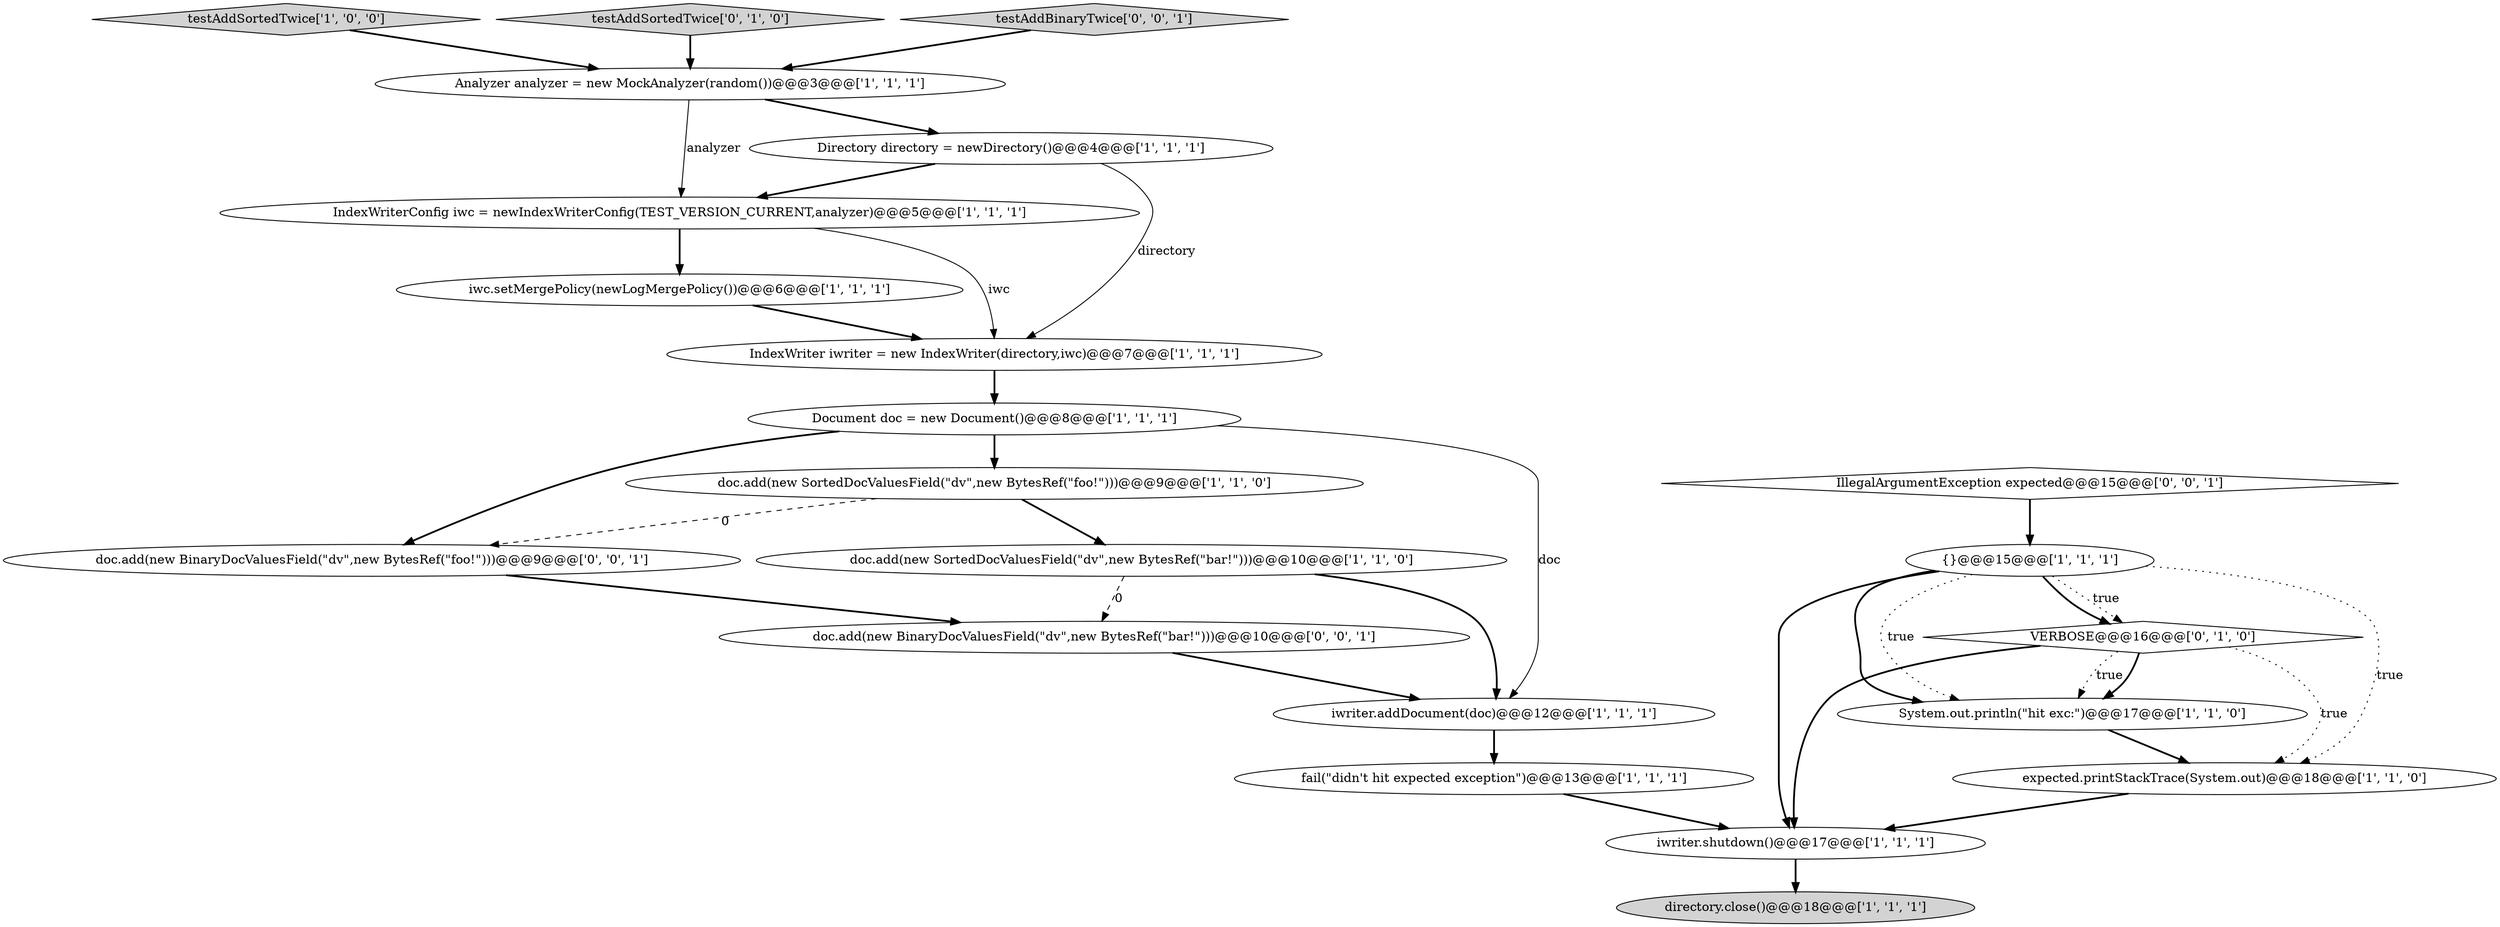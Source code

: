 digraph {
8 [style = filled, label = "doc.add(new SortedDocValuesField(\"dv\",new BytesRef(\"foo!\")))@@@9@@@['1', '1', '0']", fillcolor = white, shape = ellipse image = "AAA0AAABBB1BBB"];
3 [style = filled, label = "fail(\"didn't hit expected exception\")@@@13@@@['1', '1', '1']", fillcolor = white, shape = ellipse image = "AAA0AAABBB1BBB"];
15 [style = filled, label = "iwc.setMergePolicy(newLogMergePolicy())@@@6@@@['1', '1', '1']", fillcolor = white, shape = ellipse image = "AAA0AAABBB1BBB"];
0 [style = filled, label = "Analyzer analyzer = new MockAnalyzer(random())@@@3@@@['1', '1', '1']", fillcolor = white, shape = ellipse image = "AAA0AAABBB1BBB"];
10 [style = filled, label = "Directory directory = newDirectory()@@@4@@@['1', '1', '1']", fillcolor = white, shape = ellipse image = "AAA0AAABBB1BBB"];
13 [style = filled, label = "expected.printStackTrace(System.out)@@@18@@@['1', '1', '0']", fillcolor = white, shape = ellipse image = "AAA0AAABBB1BBB"];
1 [style = filled, label = "iwriter.addDocument(doc)@@@12@@@['1', '1', '1']", fillcolor = white, shape = ellipse image = "AAA0AAABBB1BBB"];
14 [style = filled, label = "IndexWriterConfig iwc = newIndexWriterConfig(TEST_VERSION_CURRENT,analyzer)@@@5@@@['1', '1', '1']", fillcolor = white, shape = ellipse image = "AAA0AAABBB1BBB"];
11 [style = filled, label = "{}@@@15@@@['1', '1', '1']", fillcolor = white, shape = ellipse image = "AAA0AAABBB1BBB"];
16 [style = filled, label = "VERBOSE@@@16@@@['0', '1', '0']", fillcolor = white, shape = diamond image = "AAA1AAABBB2BBB"];
5 [style = filled, label = "testAddSortedTwice['1', '0', '0']", fillcolor = lightgray, shape = diamond image = "AAA0AAABBB1BBB"];
17 [style = filled, label = "testAddSortedTwice['0', '1', '0']", fillcolor = lightgray, shape = diamond image = "AAA0AAABBB2BBB"];
6 [style = filled, label = "System.out.println(\"hit exc:\")@@@17@@@['1', '1', '0']", fillcolor = white, shape = ellipse image = "AAA0AAABBB1BBB"];
7 [style = filled, label = "IndexWriter iwriter = new IndexWriter(directory,iwc)@@@7@@@['1', '1', '1']", fillcolor = white, shape = ellipse image = "AAA0AAABBB1BBB"];
20 [style = filled, label = "testAddBinaryTwice['0', '0', '1']", fillcolor = lightgray, shape = diamond image = "AAA0AAABBB3BBB"];
12 [style = filled, label = "directory.close()@@@18@@@['1', '1', '1']", fillcolor = lightgray, shape = ellipse image = "AAA0AAABBB1BBB"];
19 [style = filled, label = "doc.add(new BinaryDocValuesField(\"dv\",new BytesRef(\"bar!\")))@@@10@@@['0', '0', '1']", fillcolor = white, shape = ellipse image = "AAA0AAABBB3BBB"];
21 [style = filled, label = "doc.add(new BinaryDocValuesField(\"dv\",new BytesRef(\"foo!\")))@@@9@@@['0', '0', '1']", fillcolor = white, shape = ellipse image = "AAA0AAABBB3BBB"];
2 [style = filled, label = "Document doc = new Document()@@@8@@@['1', '1', '1']", fillcolor = white, shape = ellipse image = "AAA0AAABBB1BBB"];
9 [style = filled, label = "iwriter.shutdown()@@@17@@@['1', '1', '1']", fillcolor = white, shape = ellipse image = "AAA0AAABBB1BBB"];
4 [style = filled, label = "doc.add(new SortedDocValuesField(\"dv\",new BytesRef(\"bar!\")))@@@10@@@['1', '1', '0']", fillcolor = white, shape = ellipse image = "AAA0AAABBB1BBB"];
18 [style = filled, label = "IllegalArgumentException expected@@@15@@@['0', '0', '1']", fillcolor = white, shape = diamond image = "AAA0AAABBB3BBB"];
14->7 [style = solid, label="iwc"];
8->4 [style = bold, label=""];
19->1 [style = bold, label=""];
10->7 [style = solid, label="directory"];
11->9 [style = bold, label=""];
6->13 [style = bold, label=""];
11->16 [style = bold, label=""];
16->13 [style = dotted, label="true"];
11->6 [style = bold, label=""];
15->7 [style = bold, label=""];
4->1 [style = bold, label=""];
2->21 [style = bold, label=""];
2->8 [style = bold, label=""];
16->6 [style = dotted, label="true"];
8->21 [style = dashed, label="0"];
11->16 [style = dotted, label="true"];
0->10 [style = bold, label=""];
5->0 [style = bold, label=""];
1->3 [style = bold, label=""];
21->19 [style = bold, label=""];
3->9 [style = bold, label=""];
11->6 [style = dotted, label="true"];
16->6 [style = bold, label=""];
18->11 [style = bold, label=""];
13->9 [style = bold, label=""];
2->1 [style = solid, label="doc"];
4->19 [style = dashed, label="0"];
20->0 [style = bold, label=""];
11->13 [style = dotted, label="true"];
14->15 [style = bold, label=""];
10->14 [style = bold, label=""];
17->0 [style = bold, label=""];
9->12 [style = bold, label=""];
0->14 [style = solid, label="analyzer"];
16->9 [style = bold, label=""];
7->2 [style = bold, label=""];
}
